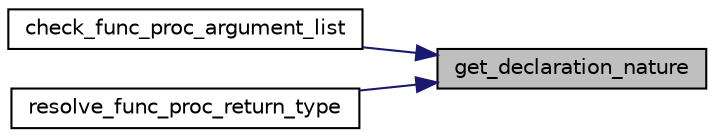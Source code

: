 digraph "get_declaration_nature"
{
 // LATEX_PDF_SIZE
  edge [fontname="Helvetica",fontsize="10",labelfontname="Helvetica",labelfontsize="10"];
  node [fontname="Helvetica",fontsize="10",shape=record];
  rankdir="RL";
  Node1 [label="get_declaration_nature",height=0.2,width=0.4,color="black", fillcolor="grey75", style="filled", fontcolor="black",tooltip="Gets the nature of a declaration."];
  Node1 -> Node2 [dir="back",color="midnightblue",fontsize="10",style="solid",fontname="Helvetica"];
  Node2 [label="check_func_proc_argument_list",height=0.2,width=0.4,color="black", fillcolor="white", style="filled",URL="$d0/d8b/func__proc__validation_8c.html#afafcd50f3eee0ad1e7debef6b3df9f2e",tooltip="Validates the argument list of a function."];
  Node1 -> Node3 [dir="back",color="midnightblue",fontsize="10",style="solid",fontname="Helvetica"];
  Node3 [label="resolve_func_proc_return_type",height=0.2,width=0.4,color="black", fillcolor="white", style="filled",URL="$d7/d12/func__proc__resolution_8c.html#a2327b6b59ff015b2616298a1002bf56b",tooltip=" "];
}
